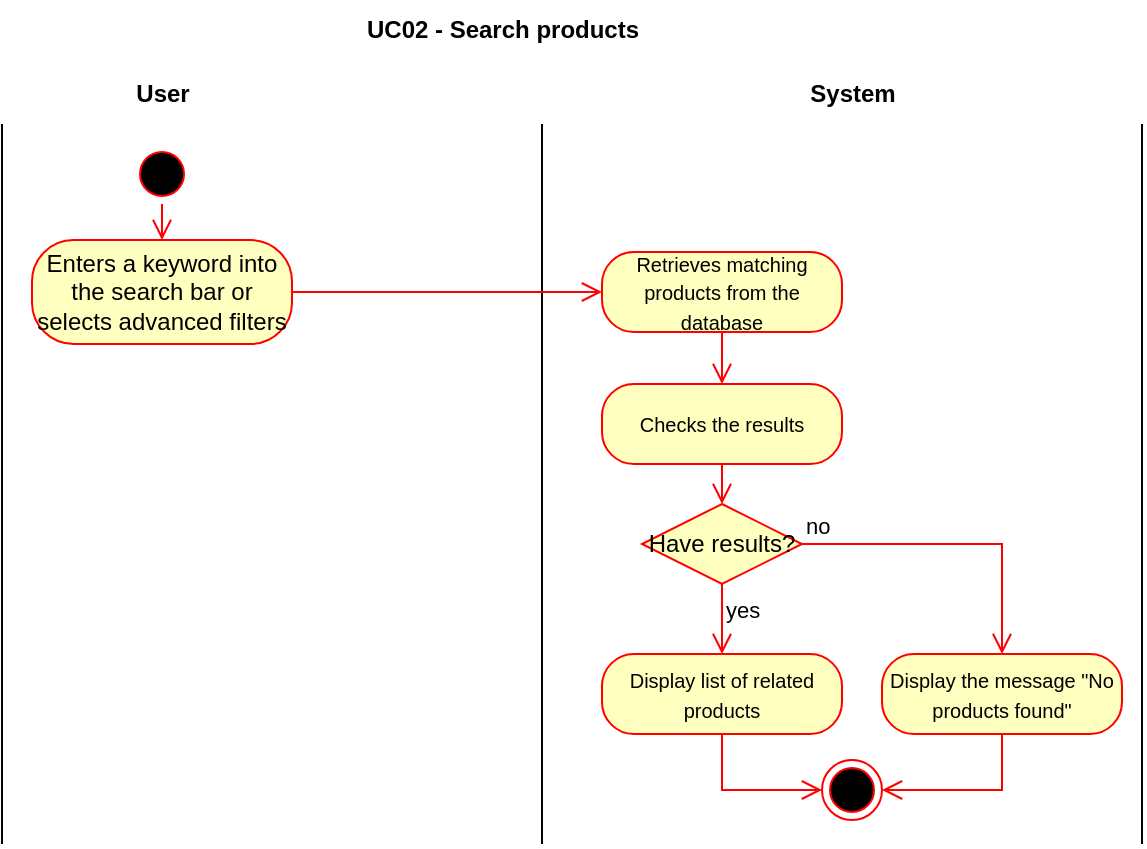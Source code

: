 <mxfile version="26.1.1">
  <diagram name="Page-1" id="e7e014a7-5840-1c2e-5031-d8a46d1fe8dd">
    <mxGraphModel dx="1036" dy="606" grid="1" gridSize="10" guides="1" tooltips="1" connect="1" arrows="1" fold="1" page="1" pageScale="1" pageWidth="1169" pageHeight="826" background="none" math="0" shadow="0">
      <root>
        <mxCell id="0" />
        <mxCell id="1" parent="0" />
        <mxCell id="c2XtnuMST4tCdAROdTJt-1" value="" style="endArrow=none;html=1;rounded=0;" edge="1" parent="1">
          <mxGeometry width="50" height="50" relative="1" as="geometry">
            <mxPoint x="810" y="440" as="sourcePoint" />
            <mxPoint x="810" y="80" as="targetPoint" />
          </mxGeometry>
        </mxCell>
        <mxCell id="c2XtnuMST4tCdAROdTJt-2" value="&lt;b&gt;User&lt;/b&gt;" style="text;html=1;align=center;verticalAlign=middle;resizable=0;points=[];autosize=1;strokeColor=none;fillColor=none;" vertex="1" parent="1">
          <mxGeometry x="865" y="50" width="50" height="30" as="geometry" />
        </mxCell>
        <mxCell id="c2XtnuMST4tCdAROdTJt-3" value="System" style="text;html=1;align=center;verticalAlign=middle;resizable=0;points=[];autosize=1;strokeColor=none;fillColor=none;fontStyle=1" vertex="1" parent="1">
          <mxGeometry x="1205" y="50" width="60" height="30" as="geometry" />
        </mxCell>
        <mxCell id="c2XtnuMST4tCdAROdTJt-4" value="" style="endArrow=none;html=1;rounded=0;" edge="1" parent="1">
          <mxGeometry width="50" height="50" relative="1" as="geometry">
            <mxPoint x="1080" y="440" as="sourcePoint" />
            <mxPoint x="1080" y="80" as="targetPoint" />
          </mxGeometry>
        </mxCell>
        <mxCell id="c2XtnuMST4tCdAROdTJt-5" value="" style="endArrow=none;html=1;rounded=0;" edge="1" parent="1">
          <mxGeometry width="50" height="50" relative="1" as="geometry">
            <mxPoint x="1380" y="440" as="sourcePoint" />
            <mxPoint x="1380" y="80" as="targetPoint" />
          </mxGeometry>
        </mxCell>
        <mxCell id="c2XtnuMST4tCdAROdTJt-6" value="" style="ellipse;html=1;shape=startState;fillColor=#000000;strokeColor=#ff0000;" vertex="1" parent="1">
          <mxGeometry x="875" y="90" width="30" height="30" as="geometry" />
        </mxCell>
        <mxCell id="c2XtnuMST4tCdAROdTJt-7" value="" style="edgeStyle=orthogonalEdgeStyle;html=1;verticalAlign=bottom;endArrow=open;endSize=8;strokeColor=#ff0000;rounded=0;" edge="1" source="c2XtnuMST4tCdAROdTJt-6" parent="1" target="c2XtnuMST4tCdAROdTJt-8">
          <mxGeometry relative="1" as="geometry">
            <mxPoint x="890" y="180" as="targetPoint" />
          </mxGeometry>
        </mxCell>
        <mxCell id="c2XtnuMST4tCdAROdTJt-8" value="Enters a keyword into the search bar or selects advanced filters" style="rounded=1;whiteSpace=wrap;html=1;arcSize=40;fontColor=#000000;fillColor=#ffffc0;strokeColor=#ff0000;" vertex="1" parent="1">
          <mxGeometry x="825" y="138" width="130" height="52" as="geometry" />
        </mxCell>
        <mxCell id="c2XtnuMST4tCdAROdTJt-9" value="" style="edgeStyle=orthogonalEdgeStyle;html=1;verticalAlign=bottom;endArrow=open;endSize=8;strokeColor=#ff0000;rounded=0;" edge="1" source="c2XtnuMST4tCdAROdTJt-8" parent="1" target="c2XtnuMST4tCdAROdTJt-10">
          <mxGeometry relative="1" as="geometry">
            <mxPoint x="890" y="238" as="targetPoint" />
          </mxGeometry>
        </mxCell>
        <mxCell id="c2XtnuMST4tCdAROdTJt-10" value="&lt;span style=&quot;font-size: 10px;&quot;&gt;Retrieves matching products from the database&lt;/span&gt;" style="rounded=1;whiteSpace=wrap;html=1;arcSize=40;fontColor=#000000;fillColor=#ffffc0;strokeColor=#ff0000;" vertex="1" parent="1">
          <mxGeometry x="1110" y="144" width="120" height="40" as="geometry" />
        </mxCell>
        <mxCell id="c2XtnuMST4tCdAROdTJt-11" value="" style="edgeStyle=orthogonalEdgeStyle;html=1;verticalAlign=bottom;endArrow=open;endSize=8;strokeColor=#ff0000;rounded=0;" edge="1" source="c2XtnuMST4tCdAROdTJt-10" parent="1" target="c2XtnuMST4tCdAROdTJt-12">
          <mxGeometry relative="1" as="geometry">
            <mxPoint x="1190" y="238" as="targetPoint" />
          </mxGeometry>
        </mxCell>
        <mxCell id="c2XtnuMST4tCdAROdTJt-12" value="&lt;span style=&quot;font-size: 10px;&quot;&gt;Checks the results&lt;/span&gt;" style="rounded=1;whiteSpace=wrap;html=1;arcSize=40;fontColor=#000000;fillColor=#ffffc0;strokeColor=#ff0000;" vertex="1" parent="1">
          <mxGeometry x="1110" y="210" width="120" height="40" as="geometry" />
        </mxCell>
        <mxCell id="c2XtnuMST4tCdAROdTJt-13" value="" style="edgeStyle=orthogonalEdgeStyle;html=1;verticalAlign=bottom;endArrow=open;endSize=8;strokeColor=#ff0000;rounded=0;entryX=0.5;entryY=0;entryDx=0;entryDy=0;" edge="1" source="c2XtnuMST4tCdAROdTJt-12" parent="1" target="c2XtnuMST4tCdAROdTJt-14">
          <mxGeometry relative="1" as="geometry">
            <mxPoint x="1170" y="315" as="targetPoint" />
          </mxGeometry>
        </mxCell>
        <mxCell id="c2XtnuMST4tCdAROdTJt-14" value="Have results?" style="rhombus;whiteSpace=wrap;html=1;fontColor=#000000;fillColor=#ffffc0;strokeColor=#ff0000;" vertex="1" parent="1">
          <mxGeometry x="1130" y="270" width="80" height="40" as="geometry" />
        </mxCell>
        <mxCell id="c2XtnuMST4tCdAROdTJt-15" value="no" style="edgeStyle=orthogonalEdgeStyle;html=1;align=left;verticalAlign=bottom;endArrow=open;endSize=8;strokeColor=#ff0000;rounded=0;" edge="1" source="c2XtnuMST4tCdAROdTJt-14" parent="1" target="c2XtnuMST4tCdAROdTJt-19">
          <mxGeometry x="-1" relative="1" as="geometry">
            <mxPoint x="1310" y="290" as="targetPoint" />
          </mxGeometry>
        </mxCell>
        <mxCell id="c2XtnuMST4tCdAROdTJt-16" value="yes" style="edgeStyle=orthogonalEdgeStyle;html=1;align=left;verticalAlign=top;endArrow=open;endSize=8;strokeColor=#ff0000;rounded=0;" edge="1" source="c2XtnuMST4tCdAROdTJt-14" parent="1" target="c2XtnuMST4tCdAROdTJt-17">
          <mxGeometry x="-1" relative="1" as="geometry">
            <mxPoint x="1170" y="370" as="targetPoint" />
          </mxGeometry>
        </mxCell>
        <mxCell id="c2XtnuMST4tCdAROdTJt-17" value="&lt;span style=&quot;font-size: 10px;&quot;&gt;Display list of related products&lt;/span&gt;" style="rounded=1;whiteSpace=wrap;html=1;arcSize=40;fontColor=#000000;fillColor=#ffffc0;strokeColor=#ff0000;" vertex="1" parent="1">
          <mxGeometry x="1110" y="345" width="120" height="40" as="geometry" />
        </mxCell>
        <mxCell id="c2XtnuMST4tCdAROdTJt-18" value="" style="edgeStyle=orthogonalEdgeStyle;html=1;verticalAlign=bottom;endArrow=open;endSize=8;strokeColor=#ff0000;rounded=0;" edge="1" source="c2XtnuMST4tCdAROdTJt-17" parent="1" target="c2XtnuMST4tCdAROdTJt-21">
          <mxGeometry relative="1" as="geometry">
            <mxPoint x="1170" y="445" as="targetPoint" />
            <Array as="points">
              <mxPoint x="1170" y="413" />
            </Array>
          </mxGeometry>
        </mxCell>
        <mxCell id="c2XtnuMST4tCdAROdTJt-19" value="&lt;span style=&quot;font-size: 10px;&quot;&gt;Display the message &quot;No products found&quot;&lt;/span&gt;" style="rounded=1;whiteSpace=wrap;html=1;arcSize=40;fontColor=#000000;fillColor=#ffffc0;strokeColor=#ff0000;" vertex="1" parent="1">
          <mxGeometry x="1250" y="345" width="120" height="40" as="geometry" />
        </mxCell>
        <mxCell id="c2XtnuMST4tCdAROdTJt-20" value="" style="edgeStyle=orthogonalEdgeStyle;html=1;verticalAlign=bottom;endArrow=open;endSize=8;strokeColor=#ff0000;rounded=0;" edge="1" source="c2XtnuMST4tCdAROdTJt-19" parent="1" target="c2XtnuMST4tCdAROdTJt-21">
          <mxGeometry relative="1" as="geometry">
            <mxPoint x="1310" y="445" as="targetPoint" />
            <Array as="points">
              <mxPoint x="1310" y="413" />
            </Array>
          </mxGeometry>
        </mxCell>
        <mxCell id="c2XtnuMST4tCdAROdTJt-21" value="" style="ellipse;html=1;shape=endState;fillColor=#000000;strokeColor=#ff0000;" vertex="1" parent="1">
          <mxGeometry x="1220" y="398" width="30" height="30" as="geometry" />
        </mxCell>
        <mxCell id="c2XtnuMST4tCdAROdTJt-22" value="&lt;b&gt;UC02 - Search products&lt;/b&gt;" style="text;html=1;align=center;verticalAlign=middle;resizable=0;points=[];autosize=1;strokeColor=none;fillColor=none;" vertex="1" parent="1">
          <mxGeometry x="980" y="18" width="160" height="30" as="geometry" />
        </mxCell>
      </root>
    </mxGraphModel>
  </diagram>
</mxfile>

